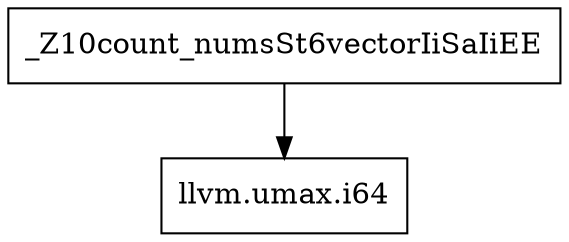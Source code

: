 digraph CallGraph {
    // Nodes
    node [shape=box];
    count_nums [label="_Z10count_numsSt6vectorIiSaIiEE"];
    llvm_umax [label="llvm.umax.i64"];

    // Edges
    count_nums -> llvm_umax;
}
